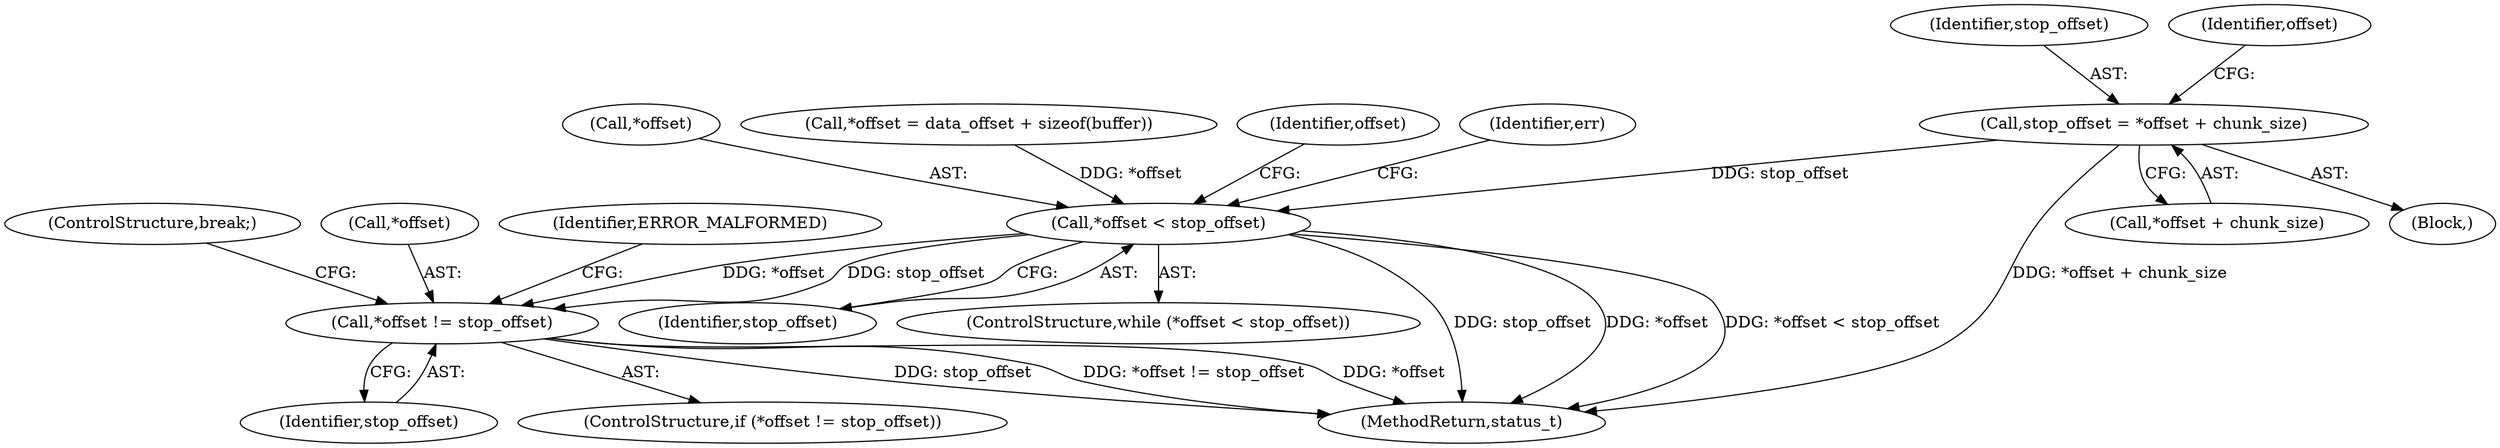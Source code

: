 digraph "0_Android_6fe85f7e15203e48df2cc3e8e1c4bc6ad49dc968@integer" {
"1001582" [label="(Call,stop_offset = *offset + chunk_size)"];
"1001596" [label="(Call,*offset < stop_offset)"];
"1001617" [label="(Call,*offset != stop_offset)"];
"1001599" [label="(Identifier,stop_offset)"];
"1001597" [label="(Call,*offset)"];
"1001595" [label="(ControlStructure,while (*offset < stop_offset))"];
"1002927" [label="(MethodReturn,status_t)"];
"1001620" [label="(Identifier,stop_offset)"];
"1001624" [label="(ControlStructure,break;)"];
"1001588" [label="(Call,*offset = data_offset + sizeof(buffer))"];
"1001618" [label="(Call,*offset)"];
"1001583" [label="(Identifier,stop_offset)"];
"1001619" [label="(Identifier,offset)"];
"1001584" [label="(Call,*offset + chunk_size)"];
"1001617" [label="(Call,*offset != stop_offset)"];
"1001603" [label="(Identifier,err)"];
"1001490" [label="(Block,)"];
"1001623" [label="(Identifier,ERROR_MALFORMED)"];
"1001590" [label="(Identifier,offset)"];
"1001596" [label="(Call,*offset < stop_offset)"];
"1001616" [label="(ControlStructure,if (*offset != stop_offset))"];
"1001582" [label="(Call,stop_offset = *offset + chunk_size)"];
"1001582" -> "1001490"  [label="AST: "];
"1001582" -> "1001584"  [label="CFG: "];
"1001583" -> "1001582"  [label="AST: "];
"1001584" -> "1001582"  [label="AST: "];
"1001590" -> "1001582"  [label="CFG: "];
"1001582" -> "1002927"  [label="DDG: *offset + chunk_size"];
"1001582" -> "1001596"  [label="DDG: stop_offset"];
"1001596" -> "1001595"  [label="AST: "];
"1001596" -> "1001599"  [label="CFG: "];
"1001597" -> "1001596"  [label="AST: "];
"1001599" -> "1001596"  [label="AST: "];
"1001603" -> "1001596"  [label="CFG: "];
"1001619" -> "1001596"  [label="CFG: "];
"1001596" -> "1002927"  [label="DDG: stop_offset"];
"1001596" -> "1002927"  [label="DDG: *offset"];
"1001596" -> "1002927"  [label="DDG: *offset < stop_offset"];
"1001588" -> "1001596"  [label="DDG: *offset"];
"1001596" -> "1001617"  [label="DDG: *offset"];
"1001596" -> "1001617"  [label="DDG: stop_offset"];
"1001617" -> "1001616"  [label="AST: "];
"1001617" -> "1001620"  [label="CFG: "];
"1001618" -> "1001617"  [label="AST: "];
"1001620" -> "1001617"  [label="AST: "];
"1001623" -> "1001617"  [label="CFG: "];
"1001624" -> "1001617"  [label="CFG: "];
"1001617" -> "1002927"  [label="DDG: stop_offset"];
"1001617" -> "1002927"  [label="DDG: *offset != stop_offset"];
"1001617" -> "1002927"  [label="DDG: *offset"];
}
